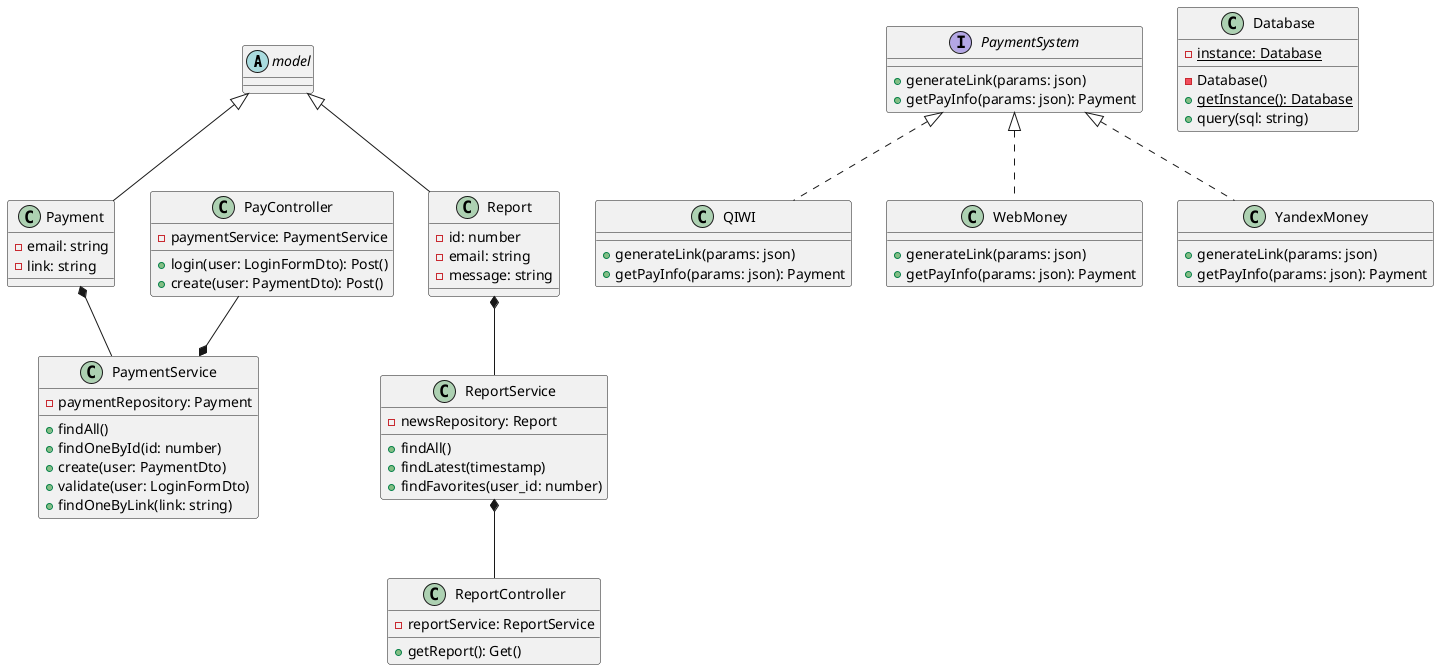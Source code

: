 ```plantuml
@startuml ClassDiagram

abstract class model
class Payment {
  -email: string
  -link: string
}
class Report{
  -id: number
  -email: string
  -message: string
}

model <|-- Report
model <|-- Payment

PaymentSystem <|.. QIWI
PaymentSystem <|.. WebMoney
PaymentSystem <|.. YandexMoney

class ReportService{
  -newsRepository: Report
  +findAll()
  +findLatest(timestamp)
  +findFavorites(user_id: number)
}

Report *-- ReportService

class PaymentService{
  -paymentRepository: Payment
  +findAll()
  +findOneById(id: number)
  +create(user: PaymentDto)
  +validate(user: LoginFormDto)
  +findOneByLink(link: string)
}

Payment *-- PaymentService

class ReportController{
  -reportService: ReportService
  +getReport(): Get()
}

ReportService *-- ReportController

class PayController{
  -paymentService: PaymentService
  +login(user: LoginFormDto): Post()
  +create(user: PaymentDto): Post()
}

PayController -down-* PaymentService

class Database{
  -{static} instance: Database
  -Database()
  +{static} getInstance(): Database
  + query(sql: string)
}

interface PaymentSystem{
    +generateLink(params: json)
    +getPayInfo(params: json): Payment
}

class QIWI{
    +generateLink(params: json)
    +getPayInfo(params: json): Payment
}

class WebMoney{
    +generateLink(params: json)
    +getPayInfo(params: json): Payment
}

class YandexMoney{
    +generateLink(params: json)
    +getPayInfo(params: json): Payment
}

@enduml
```